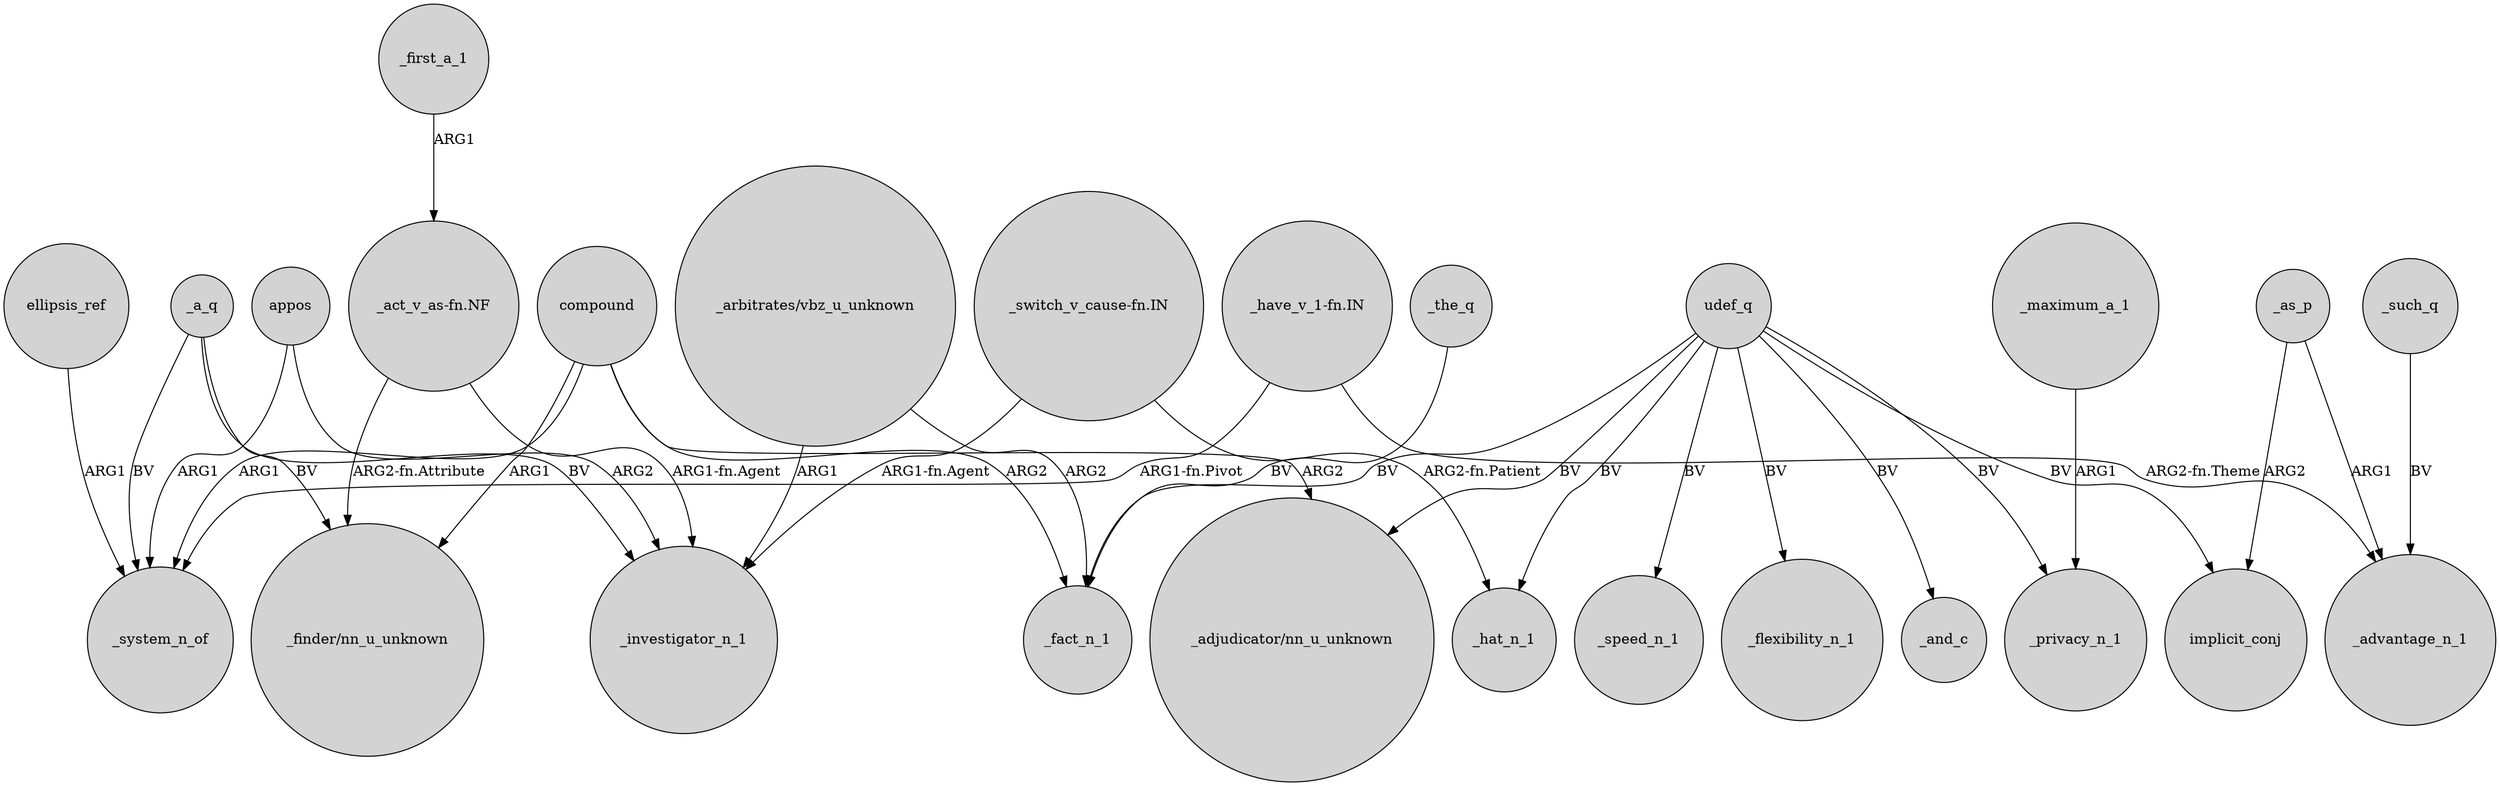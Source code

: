 digraph {
	node [shape=circle style=filled]
	ellipsis_ref -> _system_n_of [label=ARG1]
	udef_q -> _speed_n_1 [label=BV]
	"_arbitrates/vbz_u_unknown" -> _fact_n_1 [label=ARG2]
	compound -> _system_n_of [label=ARG1]
	appos -> _investigator_n_1 [label=ARG2]
	"_switch_v_cause-fn.IN" -> _hat_n_1 [label="ARG2-fn.Patient"]
	"_act_v_as-fn.NF" -> "_finder/nn_u_unknown" [label="ARG2-fn.Attribute"]
	udef_q -> _flexibility_n_1 [label=BV]
	_maximum_a_1 -> _privacy_n_1 [label=ARG1]
	appos -> _system_n_of [label=ARG1]
	udef_q -> _hat_n_1 [label=BV]
	"_act_v_as-fn.NF" -> _investigator_n_1 [label="ARG1-fn.Agent"]
	_as_p -> _advantage_n_1 [label=ARG1]
	udef_q -> implicit_conj [label=BV]
	compound -> _fact_n_1 [label=ARG2]
	udef_q -> _fact_n_1 [label=BV]
	_a_q -> "_finder/nn_u_unknown" [label=BV]
	udef_q -> "_adjudicator/nn_u_unknown" [label=BV]
	"_have_v_1-fn.IN" -> _system_n_of [label="ARG1-fn.Pivot"]
	"_switch_v_cause-fn.IN" -> _investigator_n_1 [label="ARG1-fn.Agent"]
	compound -> "_adjudicator/nn_u_unknown" [label=ARG2]
	_the_q -> _fact_n_1 [label=BV]
	_such_q -> _advantage_n_1 [label=BV]
	_a_q -> _investigator_n_1 [label=BV]
	_a_q -> _system_n_of [label=BV]
	_as_p -> implicit_conj [label=ARG2]
	"_arbitrates/vbz_u_unknown" -> _investigator_n_1 [label=ARG1]
	"_have_v_1-fn.IN" -> _advantage_n_1 [label="ARG2-fn.Theme"]
	udef_q -> _privacy_n_1 [label=BV]
	_first_a_1 -> "_act_v_as-fn.NF" [label=ARG1]
	udef_q -> _and_c [label=BV]
	compound -> "_finder/nn_u_unknown" [label=ARG1]
}

